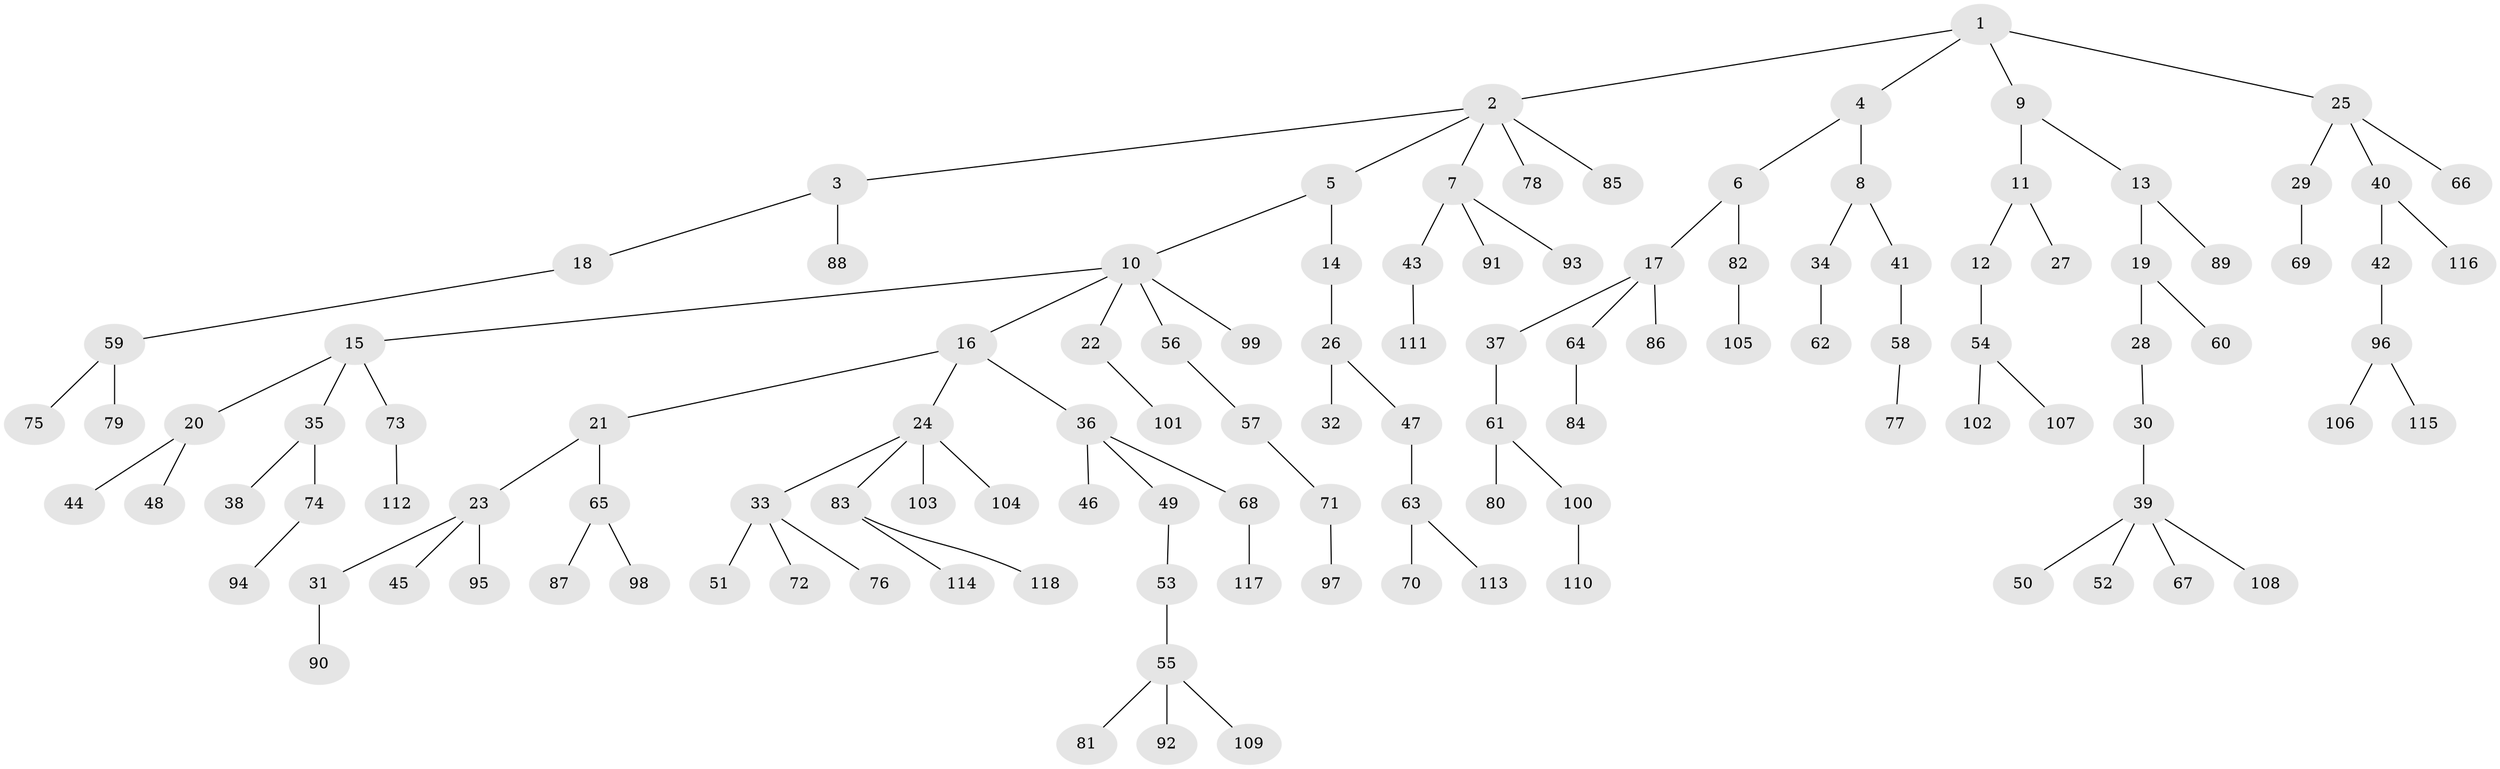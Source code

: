 // Generated by graph-tools (version 1.1) at 2025/26/03/09/25 03:26:32]
// undirected, 118 vertices, 117 edges
graph export_dot {
graph [start="1"]
  node [color=gray90,style=filled];
  1;
  2;
  3;
  4;
  5;
  6;
  7;
  8;
  9;
  10;
  11;
  12;
  13;
  14;
  15;
  16;
  17;
  18;
  19;
  20;
  21;
  22;
  23;
  24;
  25;
  26;
  27;
  28;
  29;
  30;
  31;
  32;
  33;
  34;
  35;
  36;
  37;
  38;
  39;
  40;
  41;
  42;
  43;
  44;
  45;
  46;
  47;
  48;
  49;
  50;
  51;
  52;
  53;
  54;
  55;
  56;
  57;
  58;
  59;
  60;
  61;
  62;
  63;
  64;
  65;
  66;
  67;
  68;
  69;
  70;
  71;
  72;
  73;
  74;
  75;
  76;
  77;
  78;
  79;
  80;
  81;
  82;
  83;
  84;
  85;
  86;
  87;
  88;
  89;
  90;
  91;
  92;
  93;
  94;
  95;
  96;
  97;
  98;
  99;
  100;
  101;
  102;
  103;
  104;
  105;
  106;
  107;
  108;
  109;
  110;
  111;
  112;
  113;
  114;
  115;
  116;
  117;
  118;
  1 -- 2;
  1 -- 4;
  1 -- 9;
  1 -- 25;
  2 -- 3;
  2 -- 5;
  2 -- 7;
  2 -- 78;
  2 -- 85;
  3 -- 18;
  3 -- 88;
  4 -- 6;
  4 -- 8;
  5 -- 10;
  5 -- 14;
  6 -- 17;
  6 -- 82;
  7 -- 43;
  7 -- 91;
  7 -- 93;
  8 -- 34;
  8 -- 41;
  9 -- 11;
  9 -- 13;
  10 -- 15;
  10 -- 16;
  10 -- 22;
  10 -- 56;
  10 -- 99;
  11 -- 12;
  11 -- 27;
  12 -- 54;
  13 -- 19;
  13 -- 89;
  14 -- 26;
  15 -- 20;
  15 -- 35;
  15 -- 73;
  16 -- 21;
  16 -- 24;
  16 -- 36;
  17 -- 37;
  17 -- 64;
  17 -- 86;
  18 -- 59;
  19 -- 28;
  19 -- 60;
  20 -- 44;
  20 -- 48;
  21 -- 23;
  21 -- 65;
  22 -- 101;
  23 -- 31;
  23 -- 45;
  23 -- 95;
  24 -- 33;
  24 -- 83;
  24 -- 103;
  24 -- 104;
  25 -- 29;
  25 -- 40;
  25 -- 66;
  26 -- 32;
  26 -- 47;
  28 -- 30;
  29 -- 69;
  30 -- 39;
  31 -- 90;
  33 -- 51;
  33 -- 72;
  33 -- 76;
  34 -- 62;
  35 -- 38;
  35 -- 74;
  36 -- 46;
  36 -- 49;
  36 -- 68;
  37 -- 61;
  39 -- 50;
  39 -- 52;
  39 -- 67;
  39 -- 108;
  40 -- 42;
  40 -- 116;
  41 -- 58;
  42 -- 96;
  43 -- 111;
  47 -- 63;
  49 -- 53;
  53 -- 55;
  54 -- 102;
  54 -- 107;
  55 -- 81;
  55 -- 92;
  55 -- 109;
  56 -- 57;
  57 -- 71;
  58 -- 77;
  59 -- 75;
  59 -- 79;
  61 -- 80;
  61 -- 100;
  63 -- 70;
  63 -- 113;
  64 -- 84;
  65 -- 87;
  65 -- 98;
  68 -- 117;
  71 -- 97;
  73 -- 112;
  74 -- 94;
  82 -- 105;
  83 -- 114;
  83 -- 118;
  96 -- 106;
  96 -- 115;
  100 -- 110;
}

